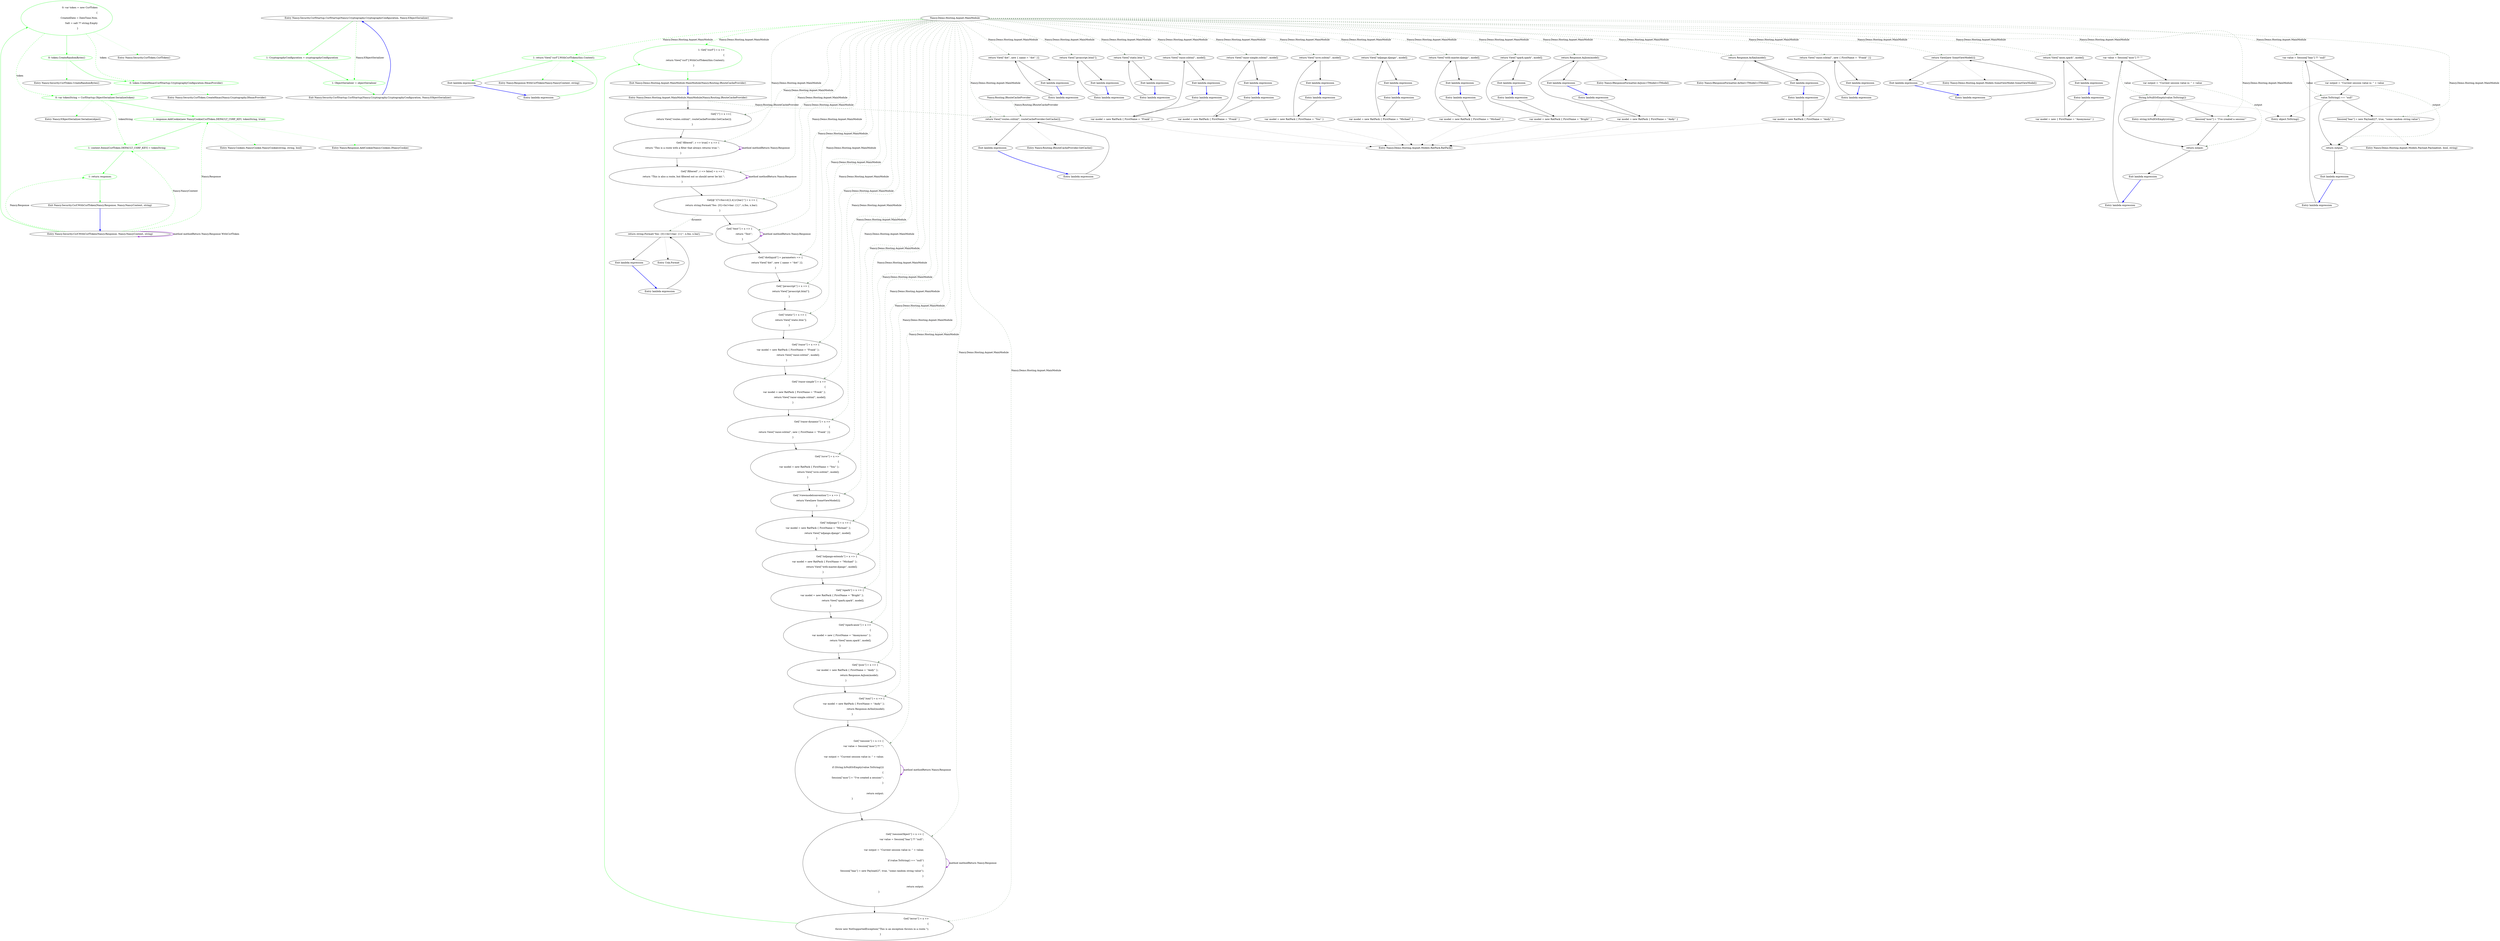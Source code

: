 digraph  {
d1 [cluster="Nancy.Security.Csrf.WithCsrfToken(Nancy.Response, Nancy.NancyContext, string)", color=green, community=0, label="0: var token = new CsrfToken\r\n                             {\r\n                                 CreatedDate = DateTime.Now,\r\n                                 Salt = salt ?? string.Empty\r\n                             }", span="9-13"];
d0 [cluster="Nancy.Security.Csrf.WithCsrfToken(Nancy.Response, Nancy.NancyContext, string)", label="Entry Nancy.Security.Csrf.WithCsrfToken(Nancy.Response, Nancy.NancyContext, string)", span="7-7"];
d2 [cluster="Nancy.Security.Csrf.WithCsrfToken(Nancy.Response, Nancy.NancyContext, string)", color=green, community=0, label="0: token.CreateRandomBytes()", span="14-14"];
d9 [cluster="Nancy.Security.CsrfToken.CsrfToken()", label="Entry Nancy.Security.CsrfToken.CsrfToken()", span="9-9"];
d3 [cluster="Nancy.Security.Csrf.WithCsrfToken(Nancy.Response, Nancy.NancyContext, string)", color=green, community=0, label="0: token.CreateHmac(CsrfStartup.CryptographyConfiguration.HmacProvider)", span="15-15"];
d4 [cluster="Nancy.Security.Csrf.WithCsrfToken(Nancy.Response, Nancy.NancyContext, string)", color=green, community=0, label="0: var tokenString = CsrfStartup.ObjectSerializer.Serialize(token)", span="17-17"];
d5 [cluster="Nancy.Security.Csrf.WithCsrfToken(Nancy.Response, Nancy.NancyContext, string)", color=green, community=0, label="1: response.AddCookie(new NancyCookie(CsrfToken.DEFAULT_CSRF_KEY, tokenString, true))", span="19-19"];
d6 [cluster="Nancy.Security.Csrf.WithCsrfToken(Nancy.Response, Nancy.NancyContext, string)", color=green, community=0, label="1: context.Items[CsrfToken.DEFAULT_CSRF_KEY] = tokenString", span="20-20"];
d13 [cluster="Nancy.Cookies.NancyCookie.NancyCookie(string, string, bool)", label="Entry Nancy.Cookies.NancyCookie.NancyCookie(string, string, bool)", span="15-15"];
d14 [cluster="Nancy.Response.AddCookie(Nancy.Cookies.INancyCookie)", label="Entry Nancy.Response.AddCookie(Nancy.Cookies.INancyCookie)", span="67-67"];
d7 [cluster="Nancy.Security.Csrf.WithCsrfToken(Nancy.Response, Nancy.NancyContext, string)", color=green, community=0, label="1: return response;", span="22-22"];
d8 [cluster="Nancy.Security.Csrf.WithCsrfToken(Nancy.Response, Nancy.NancyContext, string)", label="Exit Nancy.Security.Csrf.WithCsrfToken(Nancy.Response, Nancy.NancyContext, string)", span="7-7"];
d10 [cluster="Nancy.Security.CsrfToken.CreateRandomBytes()", label="Entry Nancy.Security.CsrfToken.CreateRandomBytes()", span="41-41"];
d11 [cluster="Nancy.Security.CsrfToken.CreateHmac(Nancy.Cryptography.IHmacProvider)", label="Entry Nancy.Security.CsrfToken.CreateHmac(Nancy.Cryptography.IHmacProvider)", span="32-32"];
d12 [cluster="Nancy.IObjectSerializer.Serialize(object)", label="Entry Nancy.IObjectSerializer.Serialize(object)", span="12-12"];
m0_0 [cluster="Nancy.Security.CsrfStartup.CsrfStartup(Nancy.Cryptography.CryptographyConfiguration, Nancy.IObjectSerializer)", file="CsrfStartup.cs", label="Entry Nancy.Security.CsrfStartup.CsrfStartup(Nancy.Cryptography.CryptographyConfiguration, Nancy.IObjectSerializer)", span="13-13"];
m0_1 [cluster="Nancy.Security.CsrfStartup.CsrfStartup(Nancy.Cryptography.CryptographyConfiguration, Nancy.IObjectSerializer)", color=green, community=0, file="CsrfStartup.cs", label="1: CryptographyConfiguration = cryptographyConfiguration", span="15-15"];
m0_2 [cluster="Nancy.Security.CsrfStartup.CsrfStartup(Nancy.Cryptography.CryptographyConfiguration, Nancy.IObjectSerializer)", color=green, community=0, file="CsrfStartup.cs", label="1: ObjectSerializer = objectSerializer", span="16-16"];
m0_3 [cluster="Nancy.Security.CsrfStartup.CsrfStartup(Nancy.Cryptography.CryptographyConfiguration, Nancy.IObjectSerializer)", file="CsrfStartup.cs", label="Exit Nancy.Security.CsrfStartup.CsrfStartup(Nancy.Cryptography.CryptographyConfiguration, Nancy.IObjectSerializer)", span="13-13"];
m2_127 [cluster="Nancy.Response.WithCsrfToken(Nancy.NancyContext, string)", file="MainModule.cs", label="Entry Nancy.Response.WithCsrfToken(Nancy.NancyContext, string)", span="7-7"];
m2_28 [cluster="Nancy.Routing.IRouteCacheProvider.GetCache()", file="MainModule.cs", label="Entry Nancy.Routing.IRouteCacheProvider.GetCache()", span="11-11"];
m2_61 [cluster="Nancy.Demo.Hosting.Aspnet.Models.RatPack.RatPack()", file="MainModule.cs", label="Entry Nancy.Demo.Hosting.Aspnet.Models.RatPack.RatPack()", span="2-2"];
m2_102 [cluster="Nancy.IResponseFormatter.AsXml<TModel>(TModel)", file="MainModule.cs", label="Entry Nancy.IResponseFormatter.AsXml<TModel>(TModel)", span="41-41"];
m2_76 [cluster="Nancy.Demo.Hosting.Aspnet.Models.SomeViewModel.SomeViewModel()", file="MainModule.cs", label="Entry Nancy.Demo.Hosting.Aspnet.Models.SomeViewModel.SomeViewModel()", span="2-2"];
m2_111 [cluster="string.IsNullOrEmpty(string)", file="MainModule.cs", label="Entry string.IsNullOrEmpty(string)", span="0-0"];
m2_44 [cluster="Unk.Format", file="MainModule.cs", label="Entry Unk.Format", span=""];
m2_119 [cluster="Nancy.Demo.Hosting.Aspnet.Models.Payload.Payload(int, bool, string)", file="MainModule.cs", label="Entry Nancy.Demo.Hosting.Aspnet.Models.Payload.Payload(int, bool, string)", span="16-16"];
m2_0 [cluster="Nancy.Demo.Hosting.Aspnet.MainModule.MainModule(Nancy.Routing.IRouteCacheProvider)", file="MainModule.cs", label="Entry Nancy.Demo.Hosting.Aspnet.MainModule.MainModule(Nancy.Routing.IRouteCacheProvider)", span="9-9"];
m2_23 [cluster="Nancy.Demo.Hosting.Aspnet.MainModule.MainModule(Nancy.Routing.IRouteCacheProvider)", color=green, community=1, file="MainModule.cs", label="1: Get[''/csrf''] = x =>\r\n                {\r\n                    return View[''csrf''].WithCsrfToken(this.Context);\r\n                }", span="131-134"];
m2_22 [cluster="Nancy.Demo.Hosting.Aspnet.MainModule.MainModule(Nancy.Routing.IRouteCacheProvider)", file="MainModule.cs", label="Get[''/error''] = x =>\r\n                {\r\n                    throw new NotSupportedException(''This is an exception thrown in a route.'');\r\n                }", span="126-129"];
m2_1 [cluster="Nancy.Demo.Hosting.Aspnet.MainModule.MainModule(Nancy.Routing.IRouteCacheProvider)", file="MainModule.cs", label="Get[''/''] = x =>{\r\n                return View[''routes.cshtml'', routeCacheProvider.GetCache()];\r\n            }", span="11-13"];
m2_2 [cluster="Nancy.Demo.Hosting.Aspnet.MainModule.MainModule(Nancy.Routing.IRouteCacheProvider)", file="MainModule.cs", label="Get[''/filtered'', r => true] = x => {\r\n                return ''This is a route with a filter that always returns true.'';\r\n            }", span="15-17"];
m2_3 [cluster="Nancy.Demo.Hosting.Aspnet.MainModule.MainModule(Nancy.Routing.IRouteCacheProvider)", file="MainModule.cs", label="Get[''/filtered'', r => false] = x => {\r\n                return ''This is also a route, but filtered out so should never be hit.'';\r\n            }", span="19-21"];
m2_4 [cluster="Nancy.Demo.Hosting.Aspnet.MainModule.MainModule(Nancy.Routing.IRouteCacheProvider)", file="MainModule.cs", label="Get[@''/(?<foo>\d{2,4})/{bar}''] = x => {\r\n                return string.Format(''foo: {0}<br/>bar: {1}'', x.foo, x.bar);\r\n            }", span="23-25"];
m2_5 [cluster="Nancy.Demo.Hosting.Aspnet.MainModule.MainModule(Nancy.Routing.IRouteCacheProvider)", file="MainModule.cs", label="Get[''/test''] = x => {\r\n                return ''Test'';\r\n            }", span="27-29"];
m2_6 [cluster="Nancy.Demo.Hosting.Aspnet.MainModule.MainModule(Nancy.Routing.IRouteCacheProvider)", file="MainModule.cs", label="Get[''/dotliquid''] = parameters => {\r\n                return View[''dot'', new { name = ''dot'' }];\r\n            }", span="31-33"];
m2_7 [cluster="Nancy.Demo.Hosting.Aspnet.MainModule.MainModule(Nancy.Routing.IRouteCacheProvider)", file="MainModule.cs", label="Get[''/javascript''] = x => {\r\n                return View[''javascript.html''];\r\n            }", span="35-37"];
m2_8 [cluster="Nancy.Demo.Hosting.Aspnet.MainModule.MainModule(Nancy.Routing.IRouteCacheProvider)", file="MainModule.cs", label="Get[''/static''] = x => {\r\n                return View[''static.htm''];\r\n            }", span="39-41"];
m2_9 [cluster="Nancy.Demo.Hosting.Aspnet.MainModule.MainModule(Nancy.Routing.IRouteCacheProvider)", file="MainModule.cs", label="Get[''/razor''] = x => {\r\n                var model = new RatPack { FirstName = ''Frank'' };\r\n                return View[''razor.cshtml'', model];\r\n            }", span="43-46"];
m2_10 [cluster="Nancy.Demo.Hosting.Aspnet.MainModule.MainModule(Nancy.Routing.IRouteCacheProvider)", file="MainModule.cs", label="Get[''/razor-simple''] = x =>\r\n            {\r\n                var model = new RatPack { FirstName = ''Frank'' };\r\n                return View[''razor-simple.cshtml'', model];\r\n            }", span="48-52"];
m2_11 [cluster="Nancy.Demo.Hosting.Aspnet.MainModule.MainModule(Nancy.Routing.IRouteCacheProvider)", file="MainModule.cs", label="Get[''/razor-dynamic''] = x =>\r\n            {\r\n                return View[''razor.cshtml'', new { FirstName = ''Frank'' }];\r\n            }", span="54-57"];
m2_12 [cluster="Nancy.Demo.Hosting.Aspnet.MainModule.MainModule(Nancy.Routing.IRouteCacheProvider)", file="MainModule.cs", label="Get[''/ssve''] = x =>\r\n            {\r\n                var model = new RatPack { FirstName = ''You'' };\r\n                return View[''ssve.sshtml'', model];\r\n            }", span="59-63"];
m2_13 [cluster="Nancy.Demo.Hosting.Aspnet.MainModule.MainModule(Nancy.Routing.IRouteCacheProvider)", file="MainModule.cs", label="Get[''/viewmodelconvention''] = x => {\r\n                return View[new SomeViewModel()];\r\n            }", span="65-67"];
m2_14 [cluster="Nancy.Demo.Hosting.Aspnet.MainModule.MainModule(Nancy.Routing.IRouteCacheProvider)", file="MainModule.cs", label="Get[''/ndjango''] = x => {\r\n                var model = new RatPack { FirstName = ''Michael'' };\r\n                return View[''ndjango.django'', model];\r\n            }", span="69-72"];
m2_15 [cluster="Nancy.Demo.Hosting.Aspnet.MainModule.MainModule(Nancy.Routing.IRouteCacheProvider)", file="MainModule.cs", label="Get[''/ndjango-extends''] = x => {\r\n                var model = new RatPack { FirstName = ''Michael'' };\r\n                return View[''with-master.django'', model];\r\n            }", span="74-77"];
m2_16 [cluster="Nancy.Demo.Hosting.Aspnet.MainModule.MainModule(Nancy.Routing.IRouteCacheProvider)", file="MainModule.cs", label="Get[''/spark''] = x => {\r\n                var model = new RatPack { FirstName = ''Bright'' };\r\n                return View[''spark.spark'', model];\r\n            }", span="79-82"];
m2_17 [cluster="Nancy.Demo.Hosting.Aspnet.MainModule.MainModule(Nancy.Routing.IRouteCacheProvider)", file="MainModule.cs", label="Get[''/spark-anon''] = x =>\r\n            {\r\n                var model = new { FirstName = ''Anonymous'' };\r\n                return View[''anon.spark'', model];\r\n            }", span="84-88"];
m2_18 [cluster="Nancy.Demo.Hosting.Aspnet.MainModule.MainModule(Nancy.Routing.IRouteCacheProvider)", file="MainModule.cs", label="Get[''/json''] = x => {\r\n                var model = new RatPack { FirstName = ''Andy'' };\r\n                return Response.AsJson(model);\r\n            }", span="90-93"];
m2_19 [cluster="Nancy.Demo.Hosting.Aspnet.MainModule.MainModule(Nancy.Routing.IRouteCacheProvider)", file="MainModule.cs", label="Get[''/xml''] = x => {\r\n                var model = new RatPack { FirstName = ''Andy'' };\r\n                return Response.AsXml(model);\r\n            }", span="95-98"];
m2_20 [cluster="Nancy.Demo.Hosting.Aspnet.MainModule.MainModule(Nancy.Routing.IRouteCacheProvider)", file="MainModule.cs", label="Get[''/session''] = x => {\r\n                var value = Session[''moo''] ?? '''';\r\n\r\n                var output = ''Current session value is: '' + value;\r\n\r\n                if (String.IsNullOrEmpty(value.ToString()))\r\n                {\r\n                    Session[''moo''] = ''I've created a session!'';\r\n                }\r\n\r\n                return output;\r\n            }", span="100-111"];
m2_21 [cluster="Nancy.Demo.Hosting.Aspnet.MainModule.MainModule(Nancy.Routing.IRouteCacheProvider)", file="MainModule.cs", label="Get[''/sessionObject''] = x => {\r\n                var value = Session[''baa''] ?? ''null'';\r\n\r\n                var output = ''Current session value is: '' + value;\r\n\r\n                if (value.ToString() == ''null'')\r\n                {\r\n                    Session[''baa''] = new Payload(27, true, ''some random string value'');\r\n                }\r\n\r\n                return output;\r\n            }", span="113-124"];
m2_24 [cluster="Nancy.Demo.Hosting.Aspnet.MainModule.MainModule(Nancy.Routing.IRouteCacheProvider)", file="MainModule.cs", label="Exit Nancy.Demo.Hosting.Aspnet.MainModule.MainModule(Nancy.Routing.IRouteCacheProvider)", span="9-9"];
m2_98 [cluster="lambda expression", file="MainModule.cs", label="Entry lambda expression", span="95-98"];
m2_125 [cluster="lambda expression", color=green, community=0, file="MainModule.cs", label="1: return View[''csrf''].WithCsrfToken(this.Context);", span="133-133"];
m2_124 [cluster="lambda expression", file="MainModule.cs", label="Entry lambda expression", span="131-134"];
m2_126 [cluster="lambda expression", file="MainModule.cs", label="Exit lambda expression", span="131-134"];
m2_26 [cluster="lambda expression", file="MainModule.cs", label="return View[''routes.cshtml'', routeCacheProvider.GetCache()];", span="12-12"];
m2_49 [cluster="lambda expression", file="MainModule.cs", label="return View[''dot'', new { name = ''dot'' }];", span="32-32"];
m2_52 [cluster="lambda expression", file="MainModule.cs", label="return View[''javascript.html''];", span="36-36"];
m2_55 [cluster="lambda expression", file="MainModule.cs", label="return View[''static.htm''];", span="40-40"];
m2_59 [cluster="lambda expression", file="MainModule.cs", label="return View[''razor.cshtml'', model];", span="45-45"];
m2_64 [cluster="lambda expression", file="MainModule.cs", label="return View[''razor-simple.cshtml'', model];", span="51-51"];
m2_67 [cluster="lambda expression", file="MainModule.cs", label="return View[''razor.cshtml'', new { FirstName = ''Frank'' }];", span="56-56"];
m2_71 [cluster="lambda expression", file="MainModule.cs", label="return View[''ssve.sshtml'', model];", span="62-62"];
m2_74 [cluster="lambda expression", file="MainModule.cs", label="return View[new SomeViewModel()];", span="66-66"];
m2_79 [cluster="lambda expression", file="MainModule.cs", label="return View[''ndjango.django'', model];", span="71-71"];
m2_83 [cluster="lambda expression", file="MainModule.cs", label="return View[''with-master.django'', model];", span="76-76"];
m2_87 [cluster="lambda expression", file="MainModule.cs", label="return View[''spark.spark'', model];", span="81-81"];
m2_91 [cluster="lambda expression", file="MainModule.cs", label="return View[''anon.spark'', model];", span="87-87"];
m2_95 [cluster="lambda expression", file="MainModule.cs", label="return Response.AsJson(model);", span="92-92"];
m2_100 [cluster="lambda expression", file="MainModule.cs", label="return Response.AsXml(model);", span="97-97"];
m2_104 [cluster="lambda expression", file="MainModule.cs", label="var value = Session[''moo''] ?? ''''", span="101-101"];
m2_107 [cluster="lambda expression", file="MainModule.cs", label="Session[''moo''] = ''I've created a session!''", span="107-107"];
m2_113 [cluster="lambda expression", file="MainModule.cs", label="var value = Session[''baa''] ?? ''null''", span="114-114"];
m2_116 [cluster="lambda expression", file="MainModule.cs", label="Session[''baa''] = new Payload(27, true, ''some random string value'')", span="120-120"];
m2_25 [cluster="lambda expression", file="MainModule.cs", label="Entry lambda expression", span="11-13"];
m2_27 [cluster="lambda expression", file="MainModule.cs", label="Exit lambda expression", span="11-13"];
m2_42 [cluster="lambda expression", file="MainModule.cs", label="return string.Format(''foo: {0}<br/>bar: {1}'', x.foo, x.bar);", span="24-24"];
m2_48 [cluster="lambda expression", file="MainModule.cs", label="Entry lambda expression", span="31-33"];
m2_50 [cluster="lambda expression", file="MainModule.cs", label="Exit lambda expression", span="31-33"];
m2_51 [cluster="lambda expression", file="MainModule.cs", label="Entry lambda expression", span="35-37"];
m2_53 [cluster="lambda expression", file="MainModule.cs", label="Exit lambda expression", span="35-37"];
m2_54 [cluster="lambda expression", file="MainModule.cs", label="Entry lambda expression", span="39-41"];
m2_56 [cluster="lambda expression", file="MainModule.cs", label="Exit lambda expression", span="39-41"];
m2_58 [cluster="lambda expression", file="MainModule.cs", label="var model = new RatPack { FirstName = ''Frank'' }", span="44-44"];
m2_60 [cluster="lambda expression", file="MainModule.cs", label="Exit lambda expression", span="43-46"];
m2_63 [cluster="lambda expression", file="MainModule.cs", label="var model = new RatPack { FirstName = ''Frank'' }", span="50-50"];
m2_65 [cluster="lambda expression", file="MainModule.cs", label="Exit lambda expression", span="48-52"];
m2_66 [cluster="lambda expression", file="MainModule.cs", label="Entry lambda expression", span="54-57"];
m2_68 [cluster="lambda expression", file="MainModule.cs", label="Exit lambda expression", span="54-57"];
m2_70 [cluster="lambda expression", file="MainModule.cs", label="var model = new RatPack { FirstName = ''You'' }", span="61-61"];
m2_72 [cluster="lambda expression", file="MainModule.cs", label="Exit lambda expression", span="59-63"];
m2_73 [cluster="lambda expression", file="MainModule.cs", label="Entry lambda expression", span="65-67"];
m2_75 [cluster="lambda expression", file="MainModule.cs", label="Exit lambda expression", span="65-67"];
m2_78 [cluster="lambda expression", file="MainModule.cs", label="var model = new RatPack { FirstName = ''Michael'' }", span="70-70"];
m2_80 [cluster="lambda expression", file="MainModule.cs", label="Exit lambda expression", span="69-72"];
m2_82 [cluster="lambda expression", file="MainModule.cs", label="var model = new RatPack { FirstName = ''Michael'' }", span="75-75"];
m2_84 [cluster="lambda expression", file="MainModule.cs", label="Exit lambda expression", span="74-77"];
m2_86 [cluster="lambda expression", file="MainModule.cs", label="var model = new RatPack { FirstName = ''Bright'' }", span="80-80"];
m2_88 [cluster="lambda expression", file="MainModule.cs", label="Exit lambda expression", span="79-82"];
m2_90 [cluster="lambda expression", file="MainModule.cs", label="var model = new { FirstName = ''Anonymous'' }", span="86-86"];
m2_92 [cluster="lambda expression", file="MainModule.cs", label="Exit lambda expression", span="84-88"];
m2_94 [cluster="lambda expression", file="MainModule.cs", label="var model = new RatPack { FirstName = ''Andy'' }", span="91-91"];
m2_96 [cluster="lambda expression", file="MainModule.cs", label="Exit lambda expression", span="90-93"];
m2_99 [cluster="lambda expression", file="MainModule.cs", label="var model = new RatPack { FirstName = ''Andy'' }", span="96-96"];
m2_101 [cluster="lambda expression", file="MainModule.cs", label="Exit lambda expression", span="95-98"];
m2_103 [cluster="lambda expression", file="MainModule.cs", label="Entry lambda expression", span="100-111"];
m2_105 [cluster="lambda expression", file="MainModule.cs", label="var output = ''Current session value is: '' + value", span="103-103"];
m2_106 [cluster="lambda expression", file="MainModule.cs", label="String.IsNullOrEmpty(value.ToString())", span="105-105"];
m2_108 [cluster="lambda expression", file="MainModule.cs", label="return output;", span="110-110"];
m2_112 [cluster="lambda expression", file="MainModule.cs", label="Entry lambda expression", span="113-124"];
m2_114 [cluster="lambda expression", file="MainModule.cs", label="var output = ''Current session value is: '' + value", span="116-116"];
m2_115 [cluster="lambda expression", file="MainModule.cs", label="value.ToString() == ''null''", span="118-118"];
m2_117 [cluster="lambda expression", file="MainModule.cs", label="return output;", span="123-123"];
m2_41 [cluster="lambda expression", file="MainModule.cs", label="Entry lambda expression", span="23-25"];
m2_43 [cluster="lambda expression", file="MainModule.cs", label="Exit lambda expression", span="23-25"];
m2_57 [cluster="lambda expression", file="MainModule.cs", label="Entry lambda expression", span="43-46"];
m2_62 [cluster="lambda expression", file="MainModule.cs", label="Entry lambda expression", span="48-52"];
m2_69 [cluster="lambda expression", file="MainModule.cs", label="Entry lambda expression", span="59-63"];
m2_77 [cluster="lambda expression", file="MainModule.cs", label="Entry lambda expression", span="69-72"];
m2_81 [cluster="lambda expression", file="MainModule.cs", label="Entry lambda expression", span="74-77"];
m2_85 [cluster="lambda expression", file="MainModule.cs", label="Entry lambda expression", span="79-82"];
m2_89 [cluster="lambda expression", file="MainModule.cs", label="Entry lambda expression", span="84-88"];
m2_93 [cluster="lambda expression", file="MainModule.cs", label="Entry lambda expression", span="90-93"];
m2_109 [cluster="lambda expression", file="MainModule.cs", label="Exit lambda expression", span="100-111"];
m2_118 [cluster="lambda expression", file="MainModule.cs", label="Exit lambda expression", span="113-124"];
m2_110 [cluster="object.ToString()", file="MainModule.cs", label="Entry object.ToString()", span="0-0"];
m2_97 [cluster="Nancy.IResponseFormatter.AsJson<TModel>(TModel)", file="MainModule.cs", label="Entry Nancy.IResponseFormatter.AsJson<TModel>(TModel)", span="31-31"];
m2_128 [file="MainModule.cs", label="Nancy.Demo.Hosting.Aspnet.MainModule", span=""];
m2_129 [file="MainModule.cs", label="Nancy.Routing.IRouteCacheProvider", span=""];
d1 -> d2  [color=green, key=0, style=solid];
d1 -> d9  [color=green, key=2, style=dotted];
d1 -> d3  [color=green, key=1, label=token, style=dashed];
d1 -> d4  [color=green, key=1, label=token, style=dashed];
d0 -> d1  [color=green, key=0, style=solid];
d0 -> d5  [color=green, key=1, label="Nancy.Response", style=dashed];
d0 -> d6  [color=green, key=1, label="Nancy.NancyContext", style=dashed];
d0 -> d7  [color=green, key=1, label="Nancy.Response", style=dashed];
d0 -> d0  [color=darkorchid, key=3, label="method methodReturn Nancy.Response WithCsrfToken", style=bold];
d2 -> d3  [color=green, key=0, style=solid];
d2 -> d10  [color=green, key=2, style=dotted];
d3 -> d4  [color=green, key=0, style=solid];
d3 -> d11  [color=green, key=2, style=dotted];
d4 -> d5  [color=green, key=0, style=solid];
d4 -> d6  [color=green, key=1, label=tokenString, style=dashed];
d4 -> d12  [color=green, key=2, style=dotted];
d5 -> d6  [color=green, key=0, style=solid];
d5 -> d13  [color=green, key=2, style=dotted];
d5 -> d14  [color=green, key=2, style=dotted];
d6 -> d7  [color=green, key=0, style=solid];
d7 -> d8  [color=green, key=0, style=solid];
d8 -> d0  [color=blue, key=0, style=bold];
m0_0 -> m0_1  [color=green, key=0, style=solid];
m0_0 -> m0_2  [color=green, key=1, label="Nancy.IObjectSerializer", style=dashed];
m0_1 -> m0_2  [color=green, key=0, style=solid];
m0_2 -> m0_3  [color=green, key=0, style=solid];
m0_3 -> m0_0  [color=blue, key=0, style=bold];
m2_0 -> m2_1  [key=0, style=solid];
m2_0 -> m2_26  [color=darkseagreen4, key=1, label="Nancy.Routing.IRouteCacheProvider", style=dashed];
m2_23 -> m2_24  [color=green, key=0, style=solid];
m2_22 -> m2_23  [color=green, key=0, style=solid];
m2_1 -> m2_2  [key=0, style=solid];
m2_2 -> m2_2  [color=darkorchid, key=3, label="method methodReturn Nancy.Response ", style=bold];
m2_2 -> m2_3  [key=0, style=solid];
m2_3 -> m2_3  [color=darkorchid, key=3, label="method methodReturn Nancy.Response ", style=bold];
m2_3 -> m2_4  [key=0, style=solid];
m2_4 -> m2_5  [key=0, style=solid];
m2_4 -> m2_42  [color=darkseagreen4, key=1, label=dynamic, style=dashed];
m2_5 -> m2_5  [color=darkorchid, key=3, label="method methodReturn Nancy.Response ", style=bold];
m2_5 -> m2_6  [key=0, style=solid];
m2_6 -> m2_7  [key=0, style=solid];
m2_7 -> m2_8  [key=0, style=solid];
m2_8 -> m2_9  [key=0, style=solid];
m2_9 -> m2_10  [key=0, style=solid];
m2_10 -> m2_11  [key=0, style=solid];
m2_11 -> m2_12  [key=0, style=solid];
m2_12 -> m2_13  [key=0, style=solid];
m2_13 -> m2_14  [key=0, style=solid];
m2_14 -> m2_15  [key=0, style=solid];
m2_15 -> m2_16  [key=0, style=solid];
m2_16 -> m2_17  [key=0, style=solid];
m2_17 -> m2_18  [key=0, style=solid];
m2_18 -> m2_19  [key=0, style=solid];
m2_19 -> m2_20  [key=0, style=solid];
m2_20 -> m2_20  [color=darkorchid, key=3, label="method methodReturn Nancy.Response ", style=bold];
m2_20 -> m2_21  [key=0, style=solid];
m2_21 -> m2_22  [key=0, style=solid];
m2_21 -> m2_21  [color=darkorchid, key=3, label="method methodReturn Nancy.Response ", style=bold];
m2_24 -> m2_0  [color=blue, key=0, style=bold];
m2_98 -> m2_99  [key=0, style=solid];
m2_125 -> m2_126  [color=green, key=0, style=solid];
m2_125 -> m2_127  [color=green, key=2, style=dotted];
m2_124 -> m2_125  [color=green, key=0, style=solid];
m2_126 -> m2_124  [color=blue, key=0, style=bold];
m2_26 -> m2_27  [key=0, style=solid];
m2_26 -> m2_28  [key=2, style=dotted];
m2_49 -> m2_50  [key=0, style=solid];
m2_52 -> m2_53  [key=0, style=solid];
m2_55 -> m2_56  [key=0, style=solid];
m2_59 -> m2_60  [key=0, style=solid];
m2_64 -> m2_65  [key=0, style=solid];
m2_67 -> m2_68  [key=0, style=solid];
m2_71 -> m2_72  [key=0, style=solid];
m2_74 -> m2_75  [key=0, style=solid];
m2_74 -> m2_76  [key=2, style=dotted];
m2_79 -> m2_80  [key=0, style=solid];
m2_83 -> m2_84  [key=0, style=solid];
m2_87 -> m2_88  [key=0, style=solid];
m2_91 -> m2_92  [key=0, style=solid];
m2_95 -> m2_96  [key=0, style=solid];
m2_95 -> m2_97  [key=2, style=dotted];
m2_100 -> m2_101  [key=0, style=solid];
m2_100 -> m2_102  [key=2, style=dotted];
m2_104 -> m2_105  [key=0, style=solid];
m2_104 -> m2_106  [color=darkseagreen4, key=1, label=value, style=dashed];
m2_107 -> m2_108  [key=0, style=solid];
m2_113 -> m2_114  [key=0, style=solid];
m2_113 -> m2_115  [color=darkseagreen4, key=1, label=value, style=dashed];
m2_116 -> m2_117  [key=0, style=solid];
m2_116 -> m2_119  [key=2, style=dotted];
m2_25 -> m2_26  [key=0, style=solid];
m2_27 -> m2_25  [color=blue, key=0, style=bold];
m2_42 -> m2_43  [key=0, style=solid];
m2_42 -> m2_44  [key=2, style=dotted];
m2_48 -> m2_49  [key=0, style=solid];
m2_50 -> m2_48  [color=blue, key=0, style=bold];
m2_51 -> m2_52  [key=0, style=solid];
m2_53 -> m2_51  [color=blue, key=0, style=bold];
m2_54 -> m2_55  [key=0, style=solid];
m2_56 -> m2_54  [color=blue, key=0, style=bold];
m2_58 -> m2_59  [key=0, style=solid];
m2_58 -> m2_61  [key=2, style=dotted];
m2_60 -> m2_57  [color=blue, key=0, style=bold];
m2_63 -> m2_64  [key=0, style=solid];
m2_63 -> m2_61  [key=2, style=dotted];
m2_65 -> m2_62  [color=blue, key=0, style=bold];
m2_66 -> m2_67  [key=0, style=solid];
m2_68 -> m2_66  [color=blue, key=0, style=bold];
m2_70 -> m2_71  [key=0, style=solid];
m2_70 -> m2_61  [key=2, style=dotted];
m2_72 -> m2_69  [color=blue, key=0, style=bold];
m2_73 -> m2_74  [key=0, style=solid];
m2_75 -> m2_73  [color=blue, key=0, style=bold];
m2_78 -> m2_79  [key=0, style=solid];
m2_78 -> m2_61  [key=2, style=dotted];
m2_80 -> m2_77  [color=blue, key=0, style=bold];
m2_82 -> m2_83  [key=0, style=solid];
m2_82 -> m2_61  [key=2, style=dotted];
m2_84 -> m2_81  [color=blue, key=0, style=bold];
m2_86 -> m2_87  [key=0, style=solid];
m2_86 -> m2_61  [key=2, style=dotted];
m2_88 -> m2_85  [color=blue, key=0, style=bold];
m2_90 -> m2_91  [key=0, style=solid];
m2_92 -> m2_89  [color=blue, key=0, style=bold];
m2_94 -> m2_95  [key=0, style=solid];
m2_94 -> m2_61  [key=2, style=dotted];
m2_96 -> m2_93  [color=blue, key=0, style=bold];
m2_99 -> m2_100  [key=0, style=solid];
m2_99 -> m2_61  [key=2, style=dotted];
m2_101 -> m2_98  [color=blue, key=0, style=bold];
m2_103 -> m2_104  [key=0, style=solid];
m2_105 -> m2_106  [key=0, style=solid];
m2_105 -> m2_108  [color=darkseagreen4, key=1, label=output, style=dashed];
m2_106 -> m2_107  [key=0, style=solid];
m2_106 -> m2_108  [key=0, style=solid];
m2_106 -> m2_110  [key=2, style=dotted];
m2_106 -> m2_111  [key=2, style=dotted];
m2_108 -> m2_109  [key=0, style=solid];
m2_112 -> m2_113  [key=0, style=solid];
m2_114 -> m2_115  [key=0, style=solid];
m2_114 -> m2_117  [color=darkseagreen4, key=1, label=output, style=dashed];
m2_115 -> m2_116  [key=0, style=solid];
m2_115 -> m2_117  [key=0, style=solid];
m2_115 -> m2_110  [key=2, style=dotted];
m2_117 -> m2_118  [key=0, style=solid];
m2_41 -> m2_42  [key=0, style=solid];
m2_43 -> m2_41  [color=blue, key=0, style=bold];
m2_57 -> m2_58  [key=0, style=solid];
m2_62 -> m2_63  [key=0, style=solid];
m2_69 -> m2_70  [key=0, style=solid];
m2_77 -> m2_78  [key=0, style=solid];
m2_81 -> m2_82  [key=0, style=solid];
m2_85 -> m2_86  [key=0, style=solid];
m2_89 -> m2_90  [key=0, style=solid];
m2_93 -> m2_94  [key=0, style=solid];
m2_109 -> m2_103  [color=blue, key=0, style=bold];
m2_118 -> m2_112  [color=blue, key=0, style=bold];
m2_128 -> m2_23  [color=green, key=1, label="Nancy.Demo.Hosting.Aspnet.MainModule", style=dashed];
m2_128 -> m2_125  [color=green, key=1, label="Nancy.Demo.Hosting.Aspnet.MainModule", style=dashed];
m2_128 -> m2_1  [color=darkseagreen4, key=1, label="Nancy.Demo.Hosting.Aspnet.MainModule", style=dashed];
m2_128 -> m2_26  [color=darkseagreen4, key=1, label="Nancy.Demo.Hosting.Aspnet.MainModule", style=dashed];
m2_128 -> m2_2  [color=darkseagreen4, key=1, label="Nancy.Demo.Hosting.Aspnet.MainModule", style=dashed];
m2_128 -> m2_3  [color=darkseagreen4, key=1, label="Nancy.Demo.Hosting.Aspnet.MainModule", style=dashed];
m2_128 -> m2_4  [color=darkseagreen4, key=1, label="Nancy.Demo.Hosting.Aspnet.MainModule", style=dashed];
m2_128 -> m2_5  [color=darkseagreen4, key=1, label="Nancy.Demo.Hosting.Aspnet.MainModule", style=dashed];
m2_128 -> m2_6  [color=darkseagreen4, key=1, label="Nancy.Demo.Hosting.Aspnet.MainModule", style=dashed];
m2_128 -> m2_49  [color=darkseagreen4, key=1, label="Nancy.Demo.Hosting.Aspnet.MainModule", style=dashed];
m2_128 -> m2_7  [color=darkseagreen4, key=1, label="Nancy.Demo.Hosting.Aspnet.MainModule", style=dashed];
m2_128 -> m2_52  [color=darkseagreen4, key=1, label="Nancy.Demo.Hosting.Aspnet.MainModule", style=dashed];
m2_128 -> m2_8  [color=darkseagreen4, key=1, label="Nancy.Demo.Hosting.Aspnet.MainModule", style=dashed];
m2_128 -> m2_55  [color=darkseagreen4, key=1, label="Nancy.Demo.Hosting.Aspnet.MainModule", style=dashed];
m2_128 -> m2_9  [color=darkseagreen4, key=1, label="Nancy.Demo.Hosting.Aspnet.MainModule", style=dashed];
m2_128 -> m2_59  [color=darkseagreen4, key=1, label="Nancy.Demo.Hosting.Aspnet.MainModule", style=dashed];
m2_128 -> m2_10  [color=darkseagreen4, key=1, label="Nancy.Demo.Hosting.Aspnet.MainModule", style=dashed];
m2_128 -> m2_64  [color=darkseagreen4, key=1, label="Nancy.Demo.Hosting.Aspnet.MainModule", style=dashed];
m2_128 -> m2_11  [color=darkseagreen4, key=1, label="Nancy.Demo.Hosting.Aspnet.MainModule", style=dashed];
m2_128 -> m2_67  [color=darkseagreen4, key=1, label="Nancy.Demo.Hosting.Aspnet.MainModule", style=dashed];
m2_128 -> m2_12  [color=darkseagreen4, key=1, label="Nancy.Demo.Hosting.Aspnet.MainModule", style=dashed];
m2_128 -> m2_71  [color=darkseagreen4, key=1, label="Nancy.Demo.Hosting.Aspnet.MainModule", style=dashed];
m2_128 -> m2_13  [color=darkseagreen4, key=1, label="Nancy.Demo.Hosting.Aspnet.MainModule", style=dashed];
m2_128 -> m2_74  [color=darkseagreen4, key=1, label="Nancy.Demo.Hosting.Aspnet.MainModule", style=dashed];
m2_128 -> m2_14  [color=darkseagreen4, key=1, label="Nancy.Demo.Hosting.Aspnet.MainModule", style=dashed];
m2_128 -> m2_79  [color=darkseagreen4, key=1, label="Nancy.Demo.Hosting.Aspnet.MainModule", style=dashed];
m2_128 -> m2_15  [color=darkseagreen4, key=1, label="Nancy.Demo.Hosting.Aspnet.MainModule", style=dashed];
m2_128 -> m2_83  [color=darkseagreen4, key=1, label="Nancy.Demo.Hosting.Aspnet.MainModule", style=dashed];
m2_128 -> m2_16  [color=darkseagreen4, key=1, label="Nancy.Demo.Hosting.Aspnet.MainModule", style=dashed];
m2_128 -> m2_87  [color=darkseagreen4, key=1, label="Nancy.Demo.Hosting.Aspnet.MainModule", style=dashed];
m2_128 -> m2_17  [color=darkseagreen4, key=1, label="Nancy.Demo.Hosting.Aspnet.MainModule", style=dashed];
m2_128 -> m2_91  [color=darkseagreen4, key=1, label="Nancy.Demo.Hosting.Aspnet.MainModule", style=dashed];
m2_128 -> m2_18  [color=darkseagreen4, key=1, label="Nancy.Demo.Hosting.Aspnet.MainModule", style=dashed];
m2_128 -> m2_95  [color=darkseagreen4, key=1, label="Nancy.Demo.Hosting.Aspnet.MainModule", style=dashed];
m2_128 -> m2_19  [color=darkseagreen4, key=1, label="Nancy.Demo.Hosting.Aspnet.MainModule", style=dashed];
m2_128 -> m2_100  [color=darkseagreen4, key=1, label="Nancy.Demo.Hosting.Aspnet.MainModule", style=dashed];
m2_128 -> m2_20  [color=darkseagreen4, key=1, label="Nancy.Demo.Hosting.Aspnet.MainModule", style=dashed];
m2_128 -> m2_104  [color=darkseagreen4, key=1, label="Nancy.Demo.Hosting.Aspnet.MainModule", style=dashed];
m2_128 -> m2_107  [color=darkseagreen4, key=1, label="Nancy.Demo.Hosting.Aspnet.MainModule", style=dashed];
m2_128 -> m2_21  [color=darkseagreen4, key=1, label="Nancy.Demo.Hosting.Aspnet.MainModule", style=dashed];
m2_128 -> m2_113  [color=darkseagreen4, key=1, label="Nancy.Demo.Hosting.Aspnet.MainModule", style=dashed];
m2_128 -> m2_116  [color=darkseagreen4, key=1, label="Nancy.Demo.Hosting.Aspnet.MainModule", style=dashed];
m2_128 -> m2_22  [color=darkseagreen4, key=1, label="Nancy.Demo.Hosting.Aspnet.MainModule", style=dashed];
m2_129 -> m2_26  [color=darkseagreen4, key=1, label="Nancy.Routing.IRouteCacheProvider", style=dashed];
}
